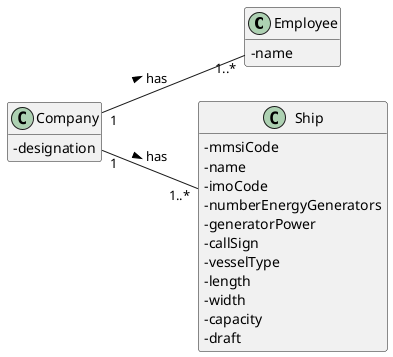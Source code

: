 @startuml

hide methods
left to right direction
skinparam classAttributeIconSize 0


class Employee {
-name
}

class Company {
-designation
}

class Ship {
-mmsiCode
-name
-imoCode
-numberEnergyGenerators
-generatorPower
-callSign
-vesselType
-length
-width
-capacity
-draft
}

Company "1"--"1..*" Employee: has >
Company "1"--"1..*" Ship: has >

@enduml